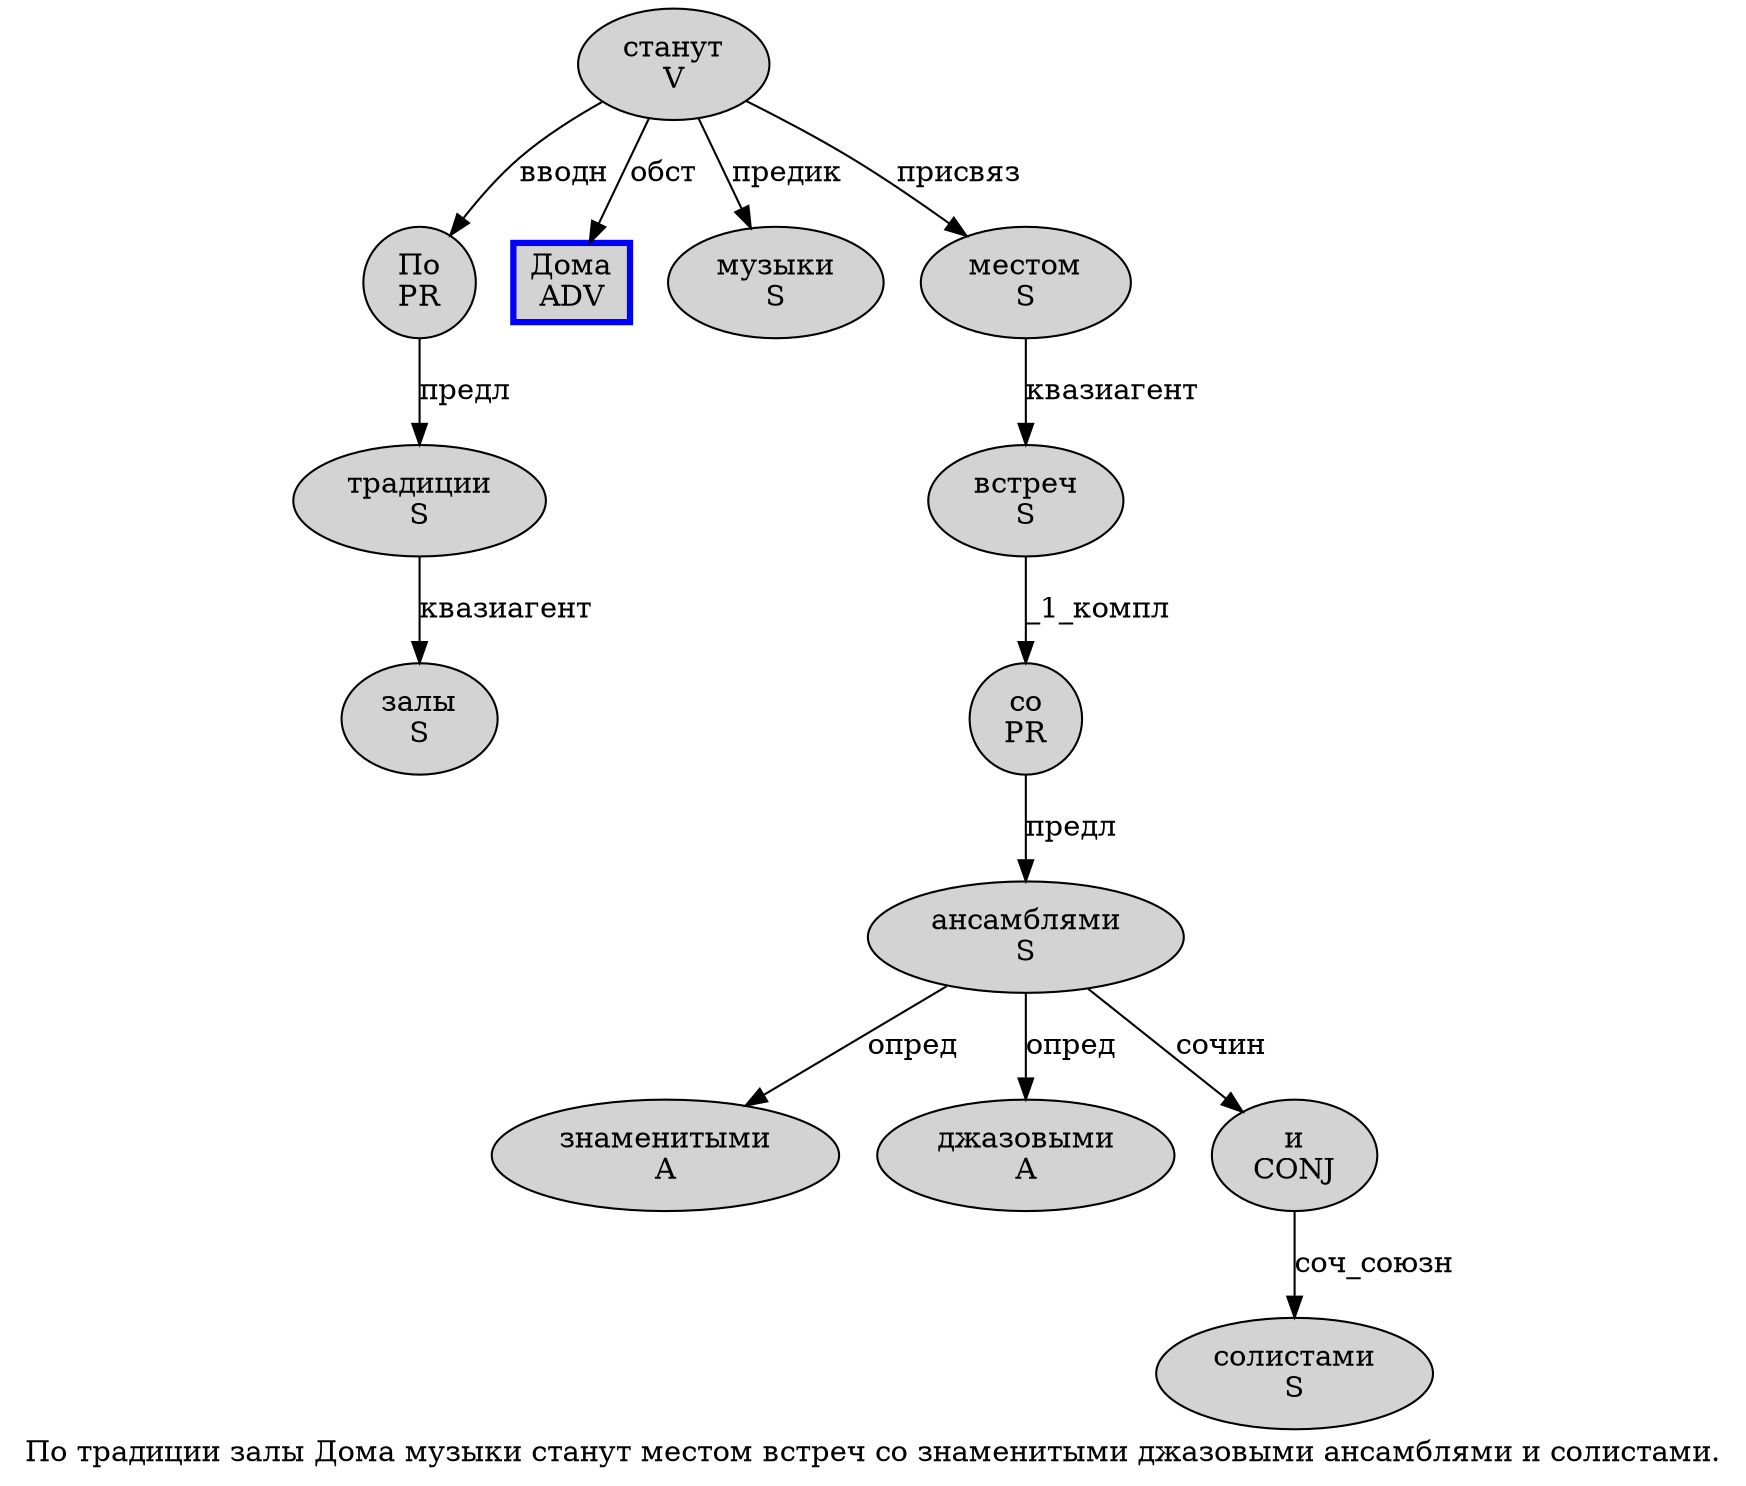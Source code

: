 digraph SENTENCE_952 {
	graph [label="По традиции залы Дома музыки станут местом встреч со знаменитыми джазовыми ансамблями и солистами."]
	node [style=filled]
		0 [label="По
PR" color="" fillcolor=lightgray penwidth=1 shape=ellipse]
		1 [label="традиции
S" color="" fillcolor=lightgray penwidth=1 shape=ellipse]
		2 [label="залы
S" color="" fillcolor=lightgray penwidth=1 shape=ellipse]
		3 [label="Дома
ADV" color=blue fillcolor=lightgray penwidth=3 shape=box]
		4 [label="музыки
S" color="" fillcolor=lightgray penwidth=1 shape=ellipse]
		5 [label="станут
V" color="" fillcolor=lightgray penwidth=1 shape=ellipse]
		6 [label="местом
S" color="" fillcolor=lightgray penwidth=1 shape=ellipse]
		7 [label="встреч
S" color="" fillcolor=lightgray penwidth=1 shape=ellipse]
		8 [label="со
PR" color="" fillcolor=lightgray penwidth=1 shape=ellipse]
		9 [label="знаменитыми
A" color="" fillcolor=lightgray penwidth=1 shape=ellipse]
		10 [label="джазовыми
A" color="" fillcolor=lightgray penwidth=1 shape=ellipse]
		11 [label="ансамблями
S" color="" fillcolor=lightgray penwidth=1 shape=ellipse]
		12 [label="и
CONJ" color="" fillcolor=lightgray penwidth=1 shape=ellipse]
		13 [label="солистами
S" color="" fillcolor=lightgray penwidth=1 shape=ellipse]
			1 -> 2 [label="квазиагент"]
			12 -> 13 [label="соч_союзн"]
			7 -> 8 [label="_1_компл"]
			5 -> 0 [label="вводн"]
			5 -> 3 [label="обст"]
			5 -> 4 [label="предик"]
			5 -> 6 [label="присвяз"]
			6 -> 7 [label="квазиагент"]
			8 -> 11 [label="предл"]
			0 -> 1 [label="предл"]
			11 -> 9 [label="опред"]
			11 -> 10 [label="опред"]
			11 -> 12 [label="сочин"]
}